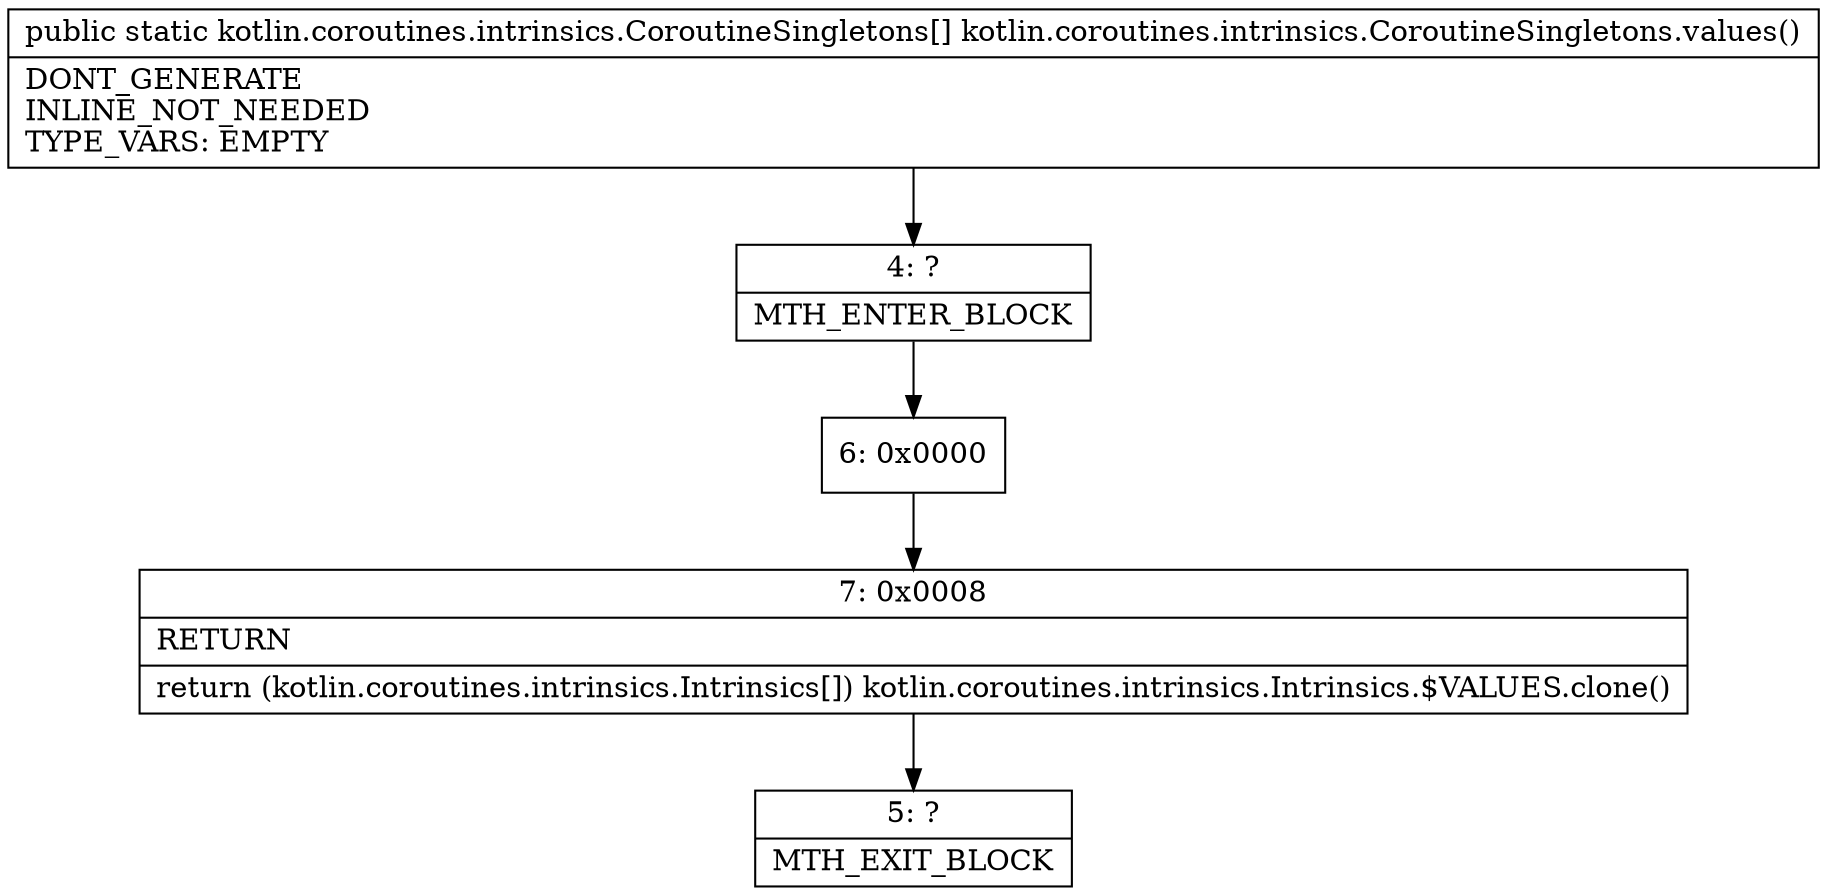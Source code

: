 digraph "CFG forkotlin.coroutines.intrinsics.CoroutineSingletons.values()[Lkotlin\/coroutines\/intrinsics\/CoroutineSingletons;" {
Node_4 [shape=record,label="{4\:\ ?|MTH_ENTER_BLOCK\l}"];
Node_6 [shape=record,label="{6\:\ 0x0000}"];
Node_7 [shape=record,label="{7\:\ 0x0008|RETURN\l|return (kotlin.coroutines.intrinsics.Intrinsics[]) kotlin.coroutines.intrinsics.Intrinsics.$VALUES.clone()\l}"];
Node_5 [shape=record,label="{5\:\ ?|MTH_EXIT_BLOCK\l}"];
MethodNode[shape=record,label="{public static kotlin.coroutines.intrinsics.CoroutineSingletons[] kotlin.coroutines.intrinsics.CoroutineSingletons.values()  | DONT_GENERATE\lINLINE_NOT_NEEDED\lTYPE_VARS: EMPTY\l}"];
MethodNode -> Node_4;Node_4 -> Node_6;
Node_6 -> Node_7;
Node_7 -> Node_5;
}

